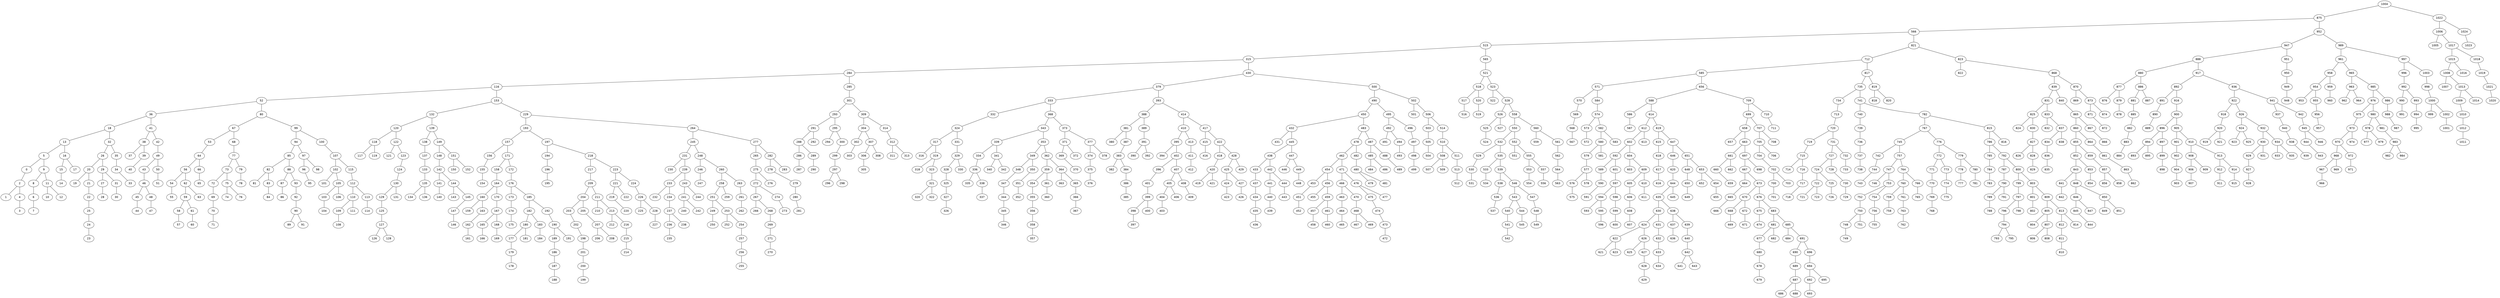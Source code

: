 graph BST {
    node [fontname="Helvetica"];
    1004 [label="1004"];
    1004 -- 875;
    875 [label="875"];
    875 -- 566;
    566 [label="566"];
    566 -- 515;
    515 [label="515"];
    515 -- 315;
    315 [label="315"];
    315 -- 284;
    284 [label="284"];
    284 -- 116;
    116 [label="116"];
    116 -- 52;
    52 [label="52"];
    52 -- 36;
    36 [label="36"];
    36 -- 18;
    18 [label="18"];
    18 -- 13;
    13 [label="13"];
    13 -- 5;
    5 [label="5"];
    5 -- 0;
    0 [label="0"];
    0 -- 2;
    2 [label="2"];
    2 -- 1;
    1 [label="1"];
    2 -- 4;
    4 [label="4"];
    4 -- 3;
    3 [label="3"];
    5 -- 9;
    9 [label="9"];
    9 -- 8;
    8 [label="8"];
    8 -- 6;
    6 [label="6"];
    6 -- 7;
    7 [label="7"];
    9 -- 11;
    11 [label="11"];
    11 -- 10;
    10 [label="10"];
    11 -- 12;
    12 [label="12"];
    13 -- 16;
    16 [label="16"];
    16 -- 15;
    15 [label="15"];
    15 -- 14;
    14 [label="14"];
    16 -- 17;
    17 [label="17"];
    18 -- 32;
    32 [label="32"];
    32 -- 26;
    26 [label="26"];
    26 -- 20;
    20 [label="20"];
    20 -- 19;
    19 [label="19"];
    20 -- 21;
    21 [label="21"];
    21 -- 22;
    22 [label="22"];
    22 -- 25;
    25 [label="25"];
    25 -- 24;
    24 [label="24"];
    24 -- 23;
    23 [label="23"];
    26 -- 29;
    29 [label="29"];
    29 -- 27;
    27 [label="27"];
    27 -- 28;
    28 [label="28"];
    29 -- 31;
    31 [label="31"];
    31 -- 30;
    30 [label="30"];
    32 -- 35;
    35 [label="35"];
    35 -- 34;
    34 [label="34"];
    34 -- 33;
    33 [label="33"];
    36 -- 41;
    41 [label="41"];
    41 -- 38;
    38 [label="38"];
    38 -- 37;
    37 [label="37"];
    38 -- 39;
    39 [label="39"];
    39 -- 40;
    40 [label="40"];
    41 -- 42;
    42 [label="42"];
    42 -- 49;
    49 [label="49"];
    49 -- 43;
    43 [label="43"];
    43 -- 46;
    46 [label="46"];
    46 -- 45;
    45 [label="45"];
    45 -- 44;
    44 [label="44"];
    46 -- 48;
    48 [label="48"];
    48 -- 47;
    47 [label="47"];
    49 -- 50;
    50 [label="50"];
    50 -- 51;
    51 [label="51"];
    52 -- 80;
    80 [label="80"];
    80 -- 67;
    67 [label="67"];
    67 -- 53;
    53 [label="53"];
    53 -- 64;
    64 [label="64"];
    64 -- 56;
    56 [label="56"];
    56 -- 54;
    54 [label="54"];
    54 -- 55;
    55 [label="55"];
    56 -- 62;
    62 [label="62"];
    62 -- 59;
    59 [label="59"];
    59 -- 58;
    58 [label="58"];
    58 -- 57;
    57 [label="57"];
    59 -- 61;
    61 [label="61"];
    61 -- 60;
    60 [label="60"];
    62 -- 63;
    63 [label="63"];
    64 -- 66;
    66 [label="66"];
    66 -- 65;
    65 [label="65"];
    67 -- 68;
    68 [label="68"];
    68 -- 77;
    77 [label="77"];
    77 -- 73;
    73 [label="73"];
    73 -- 72;
    72 [label="72"];
    72 -- 69;
    69 [label="69"];
    69 -- 70;
    70 [label="70"];
    70 -- 71;
    71 [label="71"];
    73 -- 75;
    75 [label="75"];
    75 -- 74;
    74 [label="74"];
    75 -- 76;
    76 [label="76"];
    77 -- 79;
    79 [label="79"];
    79 -- 78;
    78 [label="78"];
    80 -- 99;
    99 [label="99"];
    99 -- 94;
    94 [label="94"];
    94 -- 85;
    85 [label="85"];
    85 -- 82;
    82 [label="82"];
    82 -- 81;
    81 [label="81"];
    82 -- 83;
    83 [label="83"];
    83 -- 84;
    84 [label="84"];
    85 -- 88;
    88 [label="88"];
    88 -- 87;
    87 [label="87"];
    87 -- 86;
    86 [label="86"];
    88 -- 93;
    93 [label="93"];
    93 -- 92;
    92 [label="92"];
    92 -- 90;
    90 [label="90"];
    90 -- 89;
    89 [label="89"];
    90 -- 91;
    91 [label="91"];
    94 -- 97;
    97 [label="97"];
    97 -- 96;
    96 [label="96"];
    96 -- 95;
    95 [label="95"];
    97 -- 98;
    98 [label="98"];
    99 -- 100;
    100 [label="100"];
    100 -- 107;
    107 [label="107"];
    107 -- 102;
    102 [label="102"];
    102 -- 101;
    101 [label="101"];
    102 -- 105;
    105 [label="105"];
    105 -- 103;
    103 [label="103"];
    103 -- 104;
    104 [label="104"];
    105 -- 106;
    106 [label="106"];
    107 -- 115;
    115 [label="115"];
    115 -- 112;
    112 [label="112"];
    112 -- 110;
    110 [label="110"];
    110 -- 109;
    109 [label="109"];
    109 -- 108;
    108 [label="108"];
    110 -- 111;
    111 [label="111"];
    112 -- 113;
    113 [label="113"];
    113 -- 114;
    114 [label="114"];
    116 -- 153;
    153 [label="153"];
    153 -- 132;
    132 [label="132"];
    132 -- 120;
    120 [label="120"];
    120 -- 118;
    118 [label="118"];
    118 -- 117;
    117 [label="117"];
    118 -- 119;
    119 [label="119"];
    120 -- 122;
    122 [label="122"];
    122 -- 121;
    121 [label="121"];
    122 -- 123;
    123 [label="123"];
    123 -- 124;
    124 [label="124"];
    124 -- 130;
    130 [label="130"];
    130 -- 129;
    129 [label="129"];
    129 -- 125;
    125 [label="125"];
    125 -- 127;
    127 [label="127"];
    127 -- 126;
    126 [label="126"];
    127 -- 128;
    128 [label="128"];
    130 -- 131;
    131 [label="131"];
    132 -- 139;
    139 [label="139"];
    139 -- 138;
    138 [label="138"];
    138 -- 137;
    137 [label="137"];
    137 -- 133;
    133 [label="133"];
    133 -- 135;
    135 [label="135"];
    135 -- 134;
    134 [label="134"];
    135 -- 136;
    136 [label="136"];
    139 -- 149;
    149 [label="149"];
    149 -- 148;
    148 [label="148"];
    148 -- 142;
    142 [label="142"];
    142 -- 141;
    141 [label="141"];
    141 -- 140;
    140 [label="140"];
    142 -- 144;
    144 [label="144"];
    144 -- 143;
    143 [label="143"];
    144 -- 145;
    145 [label="145"];
    145 -- 147;
    147 [label="147"];
    147 -- 146;
    146 [label="146"];
    149 -- 151;
    151 [label="151"];
    151 -- 150;
    150 [label="150"];
    151 -- 152;
    152 [label="152"];
    153 -- 229;
    229 [label="229"];
    229 -- 193;
    193 [label="193"];
    193 -- 157;
    157 [label="157"];
    157 -- 156;
    156 [label="156"];
    156 -- 155;
    155 [label="155"];
    155 -- 154;
    154 [label="154"];
    157 -- 171;
    171 [label="171"];
    171 -- 158;
    158 [label="158"];
    158 -- 164;
    164 [label="164"];
    164 -- 160;
    160 [label="160"];
    160 -- 159;
    159 [label="159"];
    160 -- 163;
    163 [label="163"];
    163 -- 162;
    162 [label="162"];
    162 -- 161;
    161 [label="161"];
    164 -- 170;
    170 [label="170"];
    170 -- 167;
    167 [label="167"];
    167 -- 165;
    165 [label="165"];
    165 -- 166;
    166 [label="166"];
    167 -- 168;
    168 [label="168"];
    168 -- 169;
    169 [label="169"];
    171 -- 172;
    172 [label="172"];
    172 -- 176;
    176 [label="176"];
    176 -- 173;
    173 [label="173"];
    173 -- 174;
    174 [label="174"];
    174 -- 175;
    175 [label="175"];
    176 -- 185;
    185 [label="185"];
    185 -- 182;
    182 [label="182"];
    182 -- 180;
    180 [label="180"];
    180 -- 177;
    177 [label="177"];
    177 -- 179;
    179 [label="179"];
    179 -- 178;
    178 [label="178"];
    180 -- 181;
    181 [label="181"];
    182 -- 183;
    183 [label="183"];
    183 -- 184;
    184 [label="184"];
    185 -- 192;
    192 [label="192"];
    192 -- 190;
    190 [label="190"];
    190 -- 189;
    189 [label="189"];
    189 -- 186;
    186 [label="186"];
    186 -- 187;
    187 [label="187"];
    187 -- 188;
    188 [label="188"];
    190 -- 191;
    191 [label="191"];
    193 -- 197;
    197 [label="197"];
    197 -- 194;
    194 [label="194"];
    194 -- 196;
    196 [label="196"];
    196 -- 195;
    195 [label="195"];
    197 -- 218;
    218 [label="218"];
    218 -- 217;
    217 [label="217"];
    217 -- 209;
    209 [label="209"];
    209 -- 204;
    204 [label="204"];
    204 -- 203;
    203 [label="203"];
    203 -- 202;
    202 [label="202"];
    202 -- 198;
    198 [label="198"];
    198 -- 201;
    201 [label="201"];
    201 -- 200;
    200 [label="200"];
    200 -- 199;
    199 [label="199"];
    204 -- 205;
    205 [label="205"];
    205 -- 207;
    207 [label="207"];
    207 -- 206;
    206 [label="206"];
    207 -- 208;
    208 [label="208"];
    209 -- 211;
    211 [label="211"];
    211 -- 210;
    210 [label="210"];
    211 -- 213;
    213 [label="213"];
    213 -- 212;
    212 [label="212"];
    213 -- 216;
    216 [label="216"];
    216 -- 215;
    215 [label="215"];
    215 -- 214;
    214 [label="214"];
    218 -- 223;
    223 [label="223"];
    223 -- 221;
    221 [label="221"];
    221 -- 219;
    219 [label="219"];
    219 -- 220;
    220 [label="220"];
    221 -- 222;
    222 [label="222"];
    223 -- 224;
    224 [label="224"];
    224 -- 226;
    226 [label="226"];
    226 -- 225;
    225 [label="225"];
    226 -- 228;
    228 [label="228"];
    228 -- 227;
    227 [label="227"];
    229 -- 264;
    264 [label="264"];
    264 -- 245;
    245 [label="245"];
    245 -- 231;
    231 [label="231"];
    231 -- 230;
    230 [label="230"];
    231 -- 239;
    239 [label="239"];
    239 -- 233;
    233 [label="233"];
    233 -- 232;
    232 [label="232"];
    233 -- 234;
    234 [label="234"];
    234 -- 237;
    237 [label="237"];
    237 -- 236;
    236 [label="236"];
    236 -- 235;
    235 [label="235"];
    237 -- 238;
    238 [label="238"];
    239 -- 243;
    243 [label="243"];
    243 -- 241;
    241 [label="241"];
    241 -- 240;
    240 [label="240"];
    241 -- 242;
    242 [label="242"];
    243 -- 244;
    244 [label="244"];
    245 -- 248;
    248 [label="248"];
    248 -- 246;
    246 [label="246"];
    246 -- 247;
    247 [label="247"];
    248 -- 260;
    260 [label="260"];
    260 -- 258;
    258 [label="258"];
    258 -- 251;
    251 [label="251"];
    251 -- 249;
    249 [label="249"];
    249 -- 250;
    250 [label="250"];
    251 -- 253;
    253 [label="253"];
    253 -- 252;
    252 [label="252"];
    253 -- 254;
    254 [label="254"];
    254 -- 257;
    257 [label="257"];
    257 -- 256;
    256 [label="256"];
    256 -- 255;
    255 [label="255"];
    258 -- 259;
    259 [label="259"];
    260 -- 263;
    263 [label="263"];
    263 -- 261;
    261 [label="261"];
    261 -- 262;
    262 [label="262"];
    264 -- 277;
    277 [label="277"];
    277 -- 265;
    265 [label="265"];
    265 -- 275;
    275 [label="275"];
    275 -- 272;
    272 [label="272"];
    272 -- 267;
    267 [label="267"];
    267 -- 266;
    266 [label="266"];
    267 -- 268;
    268 [label="268"];
    268 -- 269;
    269 [label="269"];
    269 -- 271;
    271 [label="271"];
    271 -- 270;
    270 [label="270"];
    272 -- 274;
    274 [label="274"];
    274 -- 273;
    273 [label="273"];
    275 -- 276;
    276 [label="276"];
    277 -- 282;
    282 [label="282"];
    282 -- 278;
    278 [label="278"];
    278 -- 279;
    279 [label="279"];
    279 -- 280;
    280 [label="280"];
    280 -- 281;
    281 [label="281"];
    282 -- 283;
    283 [label="283"];
    284 -- 285;
    285 [label="285"];
    285 -- 301;
    301 [label="301"];
    301 -- 293;
    293 [label="293"];
    293 -- 291;
    291 [label="291"];
    291 -- 288;
    288 [label="288"];
    288 -- 286;
    286 [label="286"];
    286 -- 287;
    287 [label="287"];
    288 -- 289;
    289 [label="289"];
    289 -- 290;
    290 [label="290"];
    291 -- 292;
    292 [label="292"];
    293 -- 295;
    295 [label="295"];
    295 -- 294;
    294 [label="294"];
    295 -- 300;
    300 [label="300"];
    300 -- 299;
    299 [label="299"];
    299 -- 297;
    297 [label="297"];
    297 -- 296;
    296 [label="296"];
    297 -- 298;
    298 [label="298"];
    301 -- 309;
    309 [label="309"];
    309 -- 304;
    304 [label="304"];
    304 -- 302;
    302 [label="302"];
    302 -- 303;
    303 [label="303"];
    304 -- 307;
    307 [label="307"];
    307 -- 306;
    306 [label="306"];
    306 -- 305;
    305 [label="305"];
    307 -- 308;
    308 [label="308"];
    309 -- 314;
    314 [label="314"];
    314 -- 312;
    312 [label="312"];
    312 -- 311;
    311 [label="311"];
    312 -- 313;
    313 [label="313"];
    315 -- 430;
    430 [label="430"];
    430 -- 379;
    379 [label="379"];
    379 -- 333;
    333 [label="333"];
    333 -- 332;
    332 [label="332"];
    332 -- 324;
    324 [label="324"];
    324 -- 317;
    317 [label="317"];
    317 -- 316;
    316 [label="316"];
    317 -- 319;
    319 [label="319"];
    319 -- 318;
    318 [label="318"];
    319 -- 323;
    323 [label="323"];
    323 -- 321;
    321 [label="321"];
    321 -- 320;
    320 [label="320"];
    321 -- 322;
    322 [label="322"];
    324 -- 331;
    331 [label="331"];
    331 -- 329;
    329 [label="329"];
    329 -- 328;
    328 [label="328"];
    328 -- 325;
    325 [label="325"];
    325 -- 327;
    327 [label="327"];
    327 -- 326;
    326 [label="326"];
    329 -- 330;
    330 [label="330"];
    333 -- 368;
    368 [label="368"];
    368 -- 343;
    343 [label="343"];
    343 -- 339;
    339 [label="339"];
    339 -- 334;
    334 [label="334"];
    334 -- 336;
    336 [label="336"];
    336 -- 335;
    335 [label="335"];
    336 -- 338;
    338 [label="338"];
    338 -- 337;
    337 [label="337"];
    339 -- 341;
    341 [label="341"];
    341 -- 340;
    340 [label="340"];
    341 -- 342;
    342 [label="342"];
    343 -- 353;
    353 [label="353"];
    353 -- 349;
    349 [label="349"];
    349 -- 348;
    348 [label="348"];
    348 -- 347;
    347 [label="347"];
    347 -- 344;
    344 [label="344"];
    344 -- 345;
    345 [label="345"];
    345 -- 346;
    346 [label="346"];
    349 -- 350;
    350 [label="350"];
    350 -- 351;
    351 [label="351"];
    351 -- 352;
    352 [label="352"];
    353 -- 362;
    362 [label="362"];
    362 -- 359;
    359 [label="359"];
    359 -- 354;
    354 [label="354"];
    354 -- 355;
    355 [label="355"];
    355 -- 356;
    356 [label="356"];
    356 -- 358;
    358 [label="358"];
    358 -- 357;
    357 [label="357"];
    359 -- 361;
    361 [label="361"];
    361 -- 360;
    360 [label="360"];
    362 -- 364;
    364 [label="364"];
    364 -- 363;
    363 [label="363"];
    364 -- 365;
    365 [label="365"];
    365 -- 366;
    366 [label="366"];
    366 -- 367;
    367 [label="367"];
    368 -- 373;
    373 [label="373"];
    373 -- 371;
    371 [label="371"];
    371 -- 369;
    369 [label="369"];
    369 -- 370;
    370 [label="370"];
    371 -- 372;
    372 [label="372"];
    373 -- 377;
    377 [label="377"];
    377 -- 374;
    374 [label="374"];
    374 -- 375;
    375 [label="375"];
    375 -- 376;
    376 [label="376"];
    377 -- 378;
    378 [label="378"];
    379 -- 393;
    393 [label="393"];
    393 -- 388;
    388 [label="388"];
    388 -- 381;
    381 [label="381"];
    381 -- 380;
    380 [label="380"];
    381 -- 387;
    387 [label="387"];
    387 -- 383;
    383 [label="383"];
    383 -- 382;
    382 [label="382"];
    383 -- 384;
    384 [label="384"];
    384 -- 386;
    386 [label="386"];
    386 -- 385;
    385 [label="385"];
    388 -- 389;
    389 [label="389"];
    389 -- 391;
    391 [label="391"];
    391 -- 390;
    390 [label="390"];
    391 -- 392;
    392 [label="392"];
    393 -- 414;
    414 [label="414"];
    414 -- 410;
    410 [label="410"];
    410 -- 395;
    395 [label="395"];
    395 -- 394;
    394 [label="394"];
    395 -- 402;
    402 [label="402"];
    402 -- 396;
    396 [label="396"];
    396 -- 401;
    401 [label="401"];
    401 -- 399;
    399 [label="399"];
    399 -- 398;
    398 [label="398"];
    398 -- 397;
    397 [label="397"];
    399 -- 400;
    400 [label="400"];
    402 -- 407;
    407 [label="407"];
    407 -- 405;
    405 [label="405"];
    405 -- 404;
    404 [label="404"];
    404 -- 403;
    403 [label="403"];
    405 -- 406;
    406 [label="406"];
    407 -- 408;
    408 [label="408"];
    408 -- 409;
    409 [label="409"];
    410 -- 413;
    413 [label="413"];
    413 -- 411;
    411 [label="411"];
    411 -- 412;
    412 [label="412"];
    414 -- 417;
    417 [label="417"];
    417 -- 415;
    415 [label="415"];
    415 -- 416;
    416 [label="416"];
    417 -- 422;
    422 [label="422"];
    422 -- 418;
    418 [label="418"];
    418 -- 420;
    420 [label="420"];
    420 -- 419;
    419 [label="419"];
    420 -- 421;
    421 [label="421"];
    422 -- 428;
    428 [label="428"];
    428 -- 425;
    425 [label="425"];
    425 -- 424;
    424 [label="424"];
    424 -- 423;
    423 [label="423"];
    425 -- 427;
    427 [label="427"];
    427 -- 426;
    426 [label="426"];
    428 -- 429;
    429 [label="429"];
    430 -- 500;
    500 [label="500"];
    500 -- 490;
    490 [label="490"];
    490 -- 450;
    450 [label="450"];
    450 -- 432;
    432 [label="432"];
    432 -- 431;
    431 [label="431"];
    432 -- 445;
    445 [label="445"];
    445 -- 438;
    438 [label="438"];
    438 -- 433;
    433 [label="433"];
    433 -- 437;
    437 [label="437"];
    437 -- 434;
    434 [label="434"];
    434 -- 435;
    435 [label="435"];
    435 -- 436;
    436 [label="436"];
    438 -- 442;
    442 [label="442"];
    442 -- 441;
    441 [label="441"];
    441 -- 440;
    440 [label="440"];
    440 -- 439;
    439 [label="439"];
    442 -- 444;
    444 [label="444"];
    444 -- 443;
    443 [label="443"];
    445 -- 447;
    447 [label="447"];
    447 -- 446;
    446 [label="446"];
    447 -- 449;
    449 [label="449"];
    449 -- 448;
    448 [label="448"];
    450 -- 483;
    483 [label="483"];
    483 -- 478;
    478 [label="478"];
    478 -- 462;
    462 [label="462"];
    462 -- 454;
    454 [label="454"];
    454 -- 453;
    453 [label="453"];
    453 -- 451;
    451 [label="451"];
    451 -- 452;
    452 [label="452"];
    454 -- 456;
    456 [label="456"];
    456 -- 455;
    455 [label="455"];
    456 -- 459;
    459 [label="459"];
    459 -- 457;
    457 [label="457"];
    457 -- 458;
    458 [label="458"];
    459 -- 461;
    461 [label="461"];
    461 -- 460;
    460 [label="460"];
    462 -- 471;
    471 [label="471"];
    471 -- 466;
    466 [label="466"];
    466 -- 463;
    463 [label="463"];
    463 -- 464;
    464 [label="464"];
    464 -- 465;
    465 [label="465"];
    466 -- 470;
    470 [label="470"];
    470 -- 468;
    468 [label="468"];
    468 -- 467;
    467 [label="467"];
    468 -- 469;
    469 [label="469"];
    471 -- 476;
    476 [label="476"];
    476 -- 475;
    475 [label="475"];
    475 -- 474;
    474 [label="474"];
    474 -- 473;
    473 [label="473"];
    473 -- 472;
    472 [label="472"];
    476 -- 477;
    477 [label="477"];
    478 -- 482;
    482 [label="482"];
    482 -- 480;
    480 [label="480"];
    480 -- 479;
    479 [label="479"];
    480 -- 481;
    481 [label="481"];
    483 -- 487;
    487 [label="487"];
    487 -- 485;
    485 [label="485"];
    485 -- 484;
    484 [label="484"];
    485 -- 486;
    486 [label="486"];
    487 -- 488;
    488 [label="488"];
    488 -- 489;
    489 [label="489"];
    490 -- 495;
    495 [label="495"];
    495 -- 492;
    492 [label="492"];
    492 -- 491;
    491 [label="491"];
    492 -- 494;
    494 [label="494"];
    494 -- 493;
    493 [label="493"];
    495 -- 496;
    496 [label="496"];
    496 -- 497;
    497 [label="497"];
    497 -- 498;
    498 [label="498"];
    498 -- 499;
    499 [label="499"];
    500 -- 502;
    502 [label="502"];
    502 -- 501;
    501 [label="501"];
    502 -- 506;
    506 [label="506"];
    506 -- 503;
    503 [label="503"];
    503 -- 505;
    505 [label="505"];
    505 -- 504;
    504 [label="504"];
    506 -- 514;
    514 [label="514"];
    514 -- 510;
    510 [label="510"];
    510 -- 508;
    508 [label="508"];
    508 -- 507;
    507 [label="507"];
    508 -- 509;
    509 [label="509"];
    510 -- 511;
    511 [label="511"];
    511 -- 513;
    513 [label="513"];
    513 -- 512;
    512 [label="512"];
    515 -- 565;
    565 [label="565"];
    565 -- 521;
    521 [label="521"];
    521 -- 518;
    518 [label="518"];
    518 -- 517;
    517 [label="517"];
    517 -- 516;
    516 [label="516"];
    518 -- 520;
    520 [label="520"];
    520 -- 519;
    519 [label="519"];
    521 -- 523;
    523 [label="523"];
    523 -- 522;
    522 [label="522"];
    523 -- 528;
    528 [label="528"];
    528 -- 526;
    526 [label="526"];
    526 -- 525;
    525 [label="525"];
    525 -- 524;
    524 [label="524"];
    526 -- 527;
    527 [label="527"];
    528 -- 558;
    558 [label="558"];
    558 -- 550;
    550 [label="550"];
    550 -- 532;
    532 [label="532"];
    532 -- 529;
    529 [label="529"];
    529 -- 530;
    530 [label="530"];
    530 -- 531;
    531 [label="531"];
    532 -- 535;
    535 [label="535"];
    535 -- 533;
    533 [label="533"];
    533 -- 534;
    534 [label="534"];
    535 -- 539;
    539 [label="539"];
    539 -- 538;
    538 [label="538"];
    538 -- 536;
    536 [label="536"];
    536 -- 537;
    537 [label="537"];
    539 -- 546;
    546 [label="546"];
    546 -- 543;
    543 [label="543"];
    543 -- 540;
    540 [label="540"];
    540 -- 541;
    541 [label="541"];
    541 -- 542;
    542 [label="542"];
    543 -- 544;
    544 [label="544"];
    544 -- 545;
    545 [label="545"];
    546 -- 547;
    547 [label="547"];
    547 -- 548;
    548 [label="548"];
    548 -- 549;
    549 [label="549"];
    550 -- 552;
    552 [label="552"];
    552 -- 551;
    551 [label="551"];
    552 -- 555;
    555 [label="555"];
    555 -- 553;
    553 [label="553"];
    553 -- 554;
    554 [label="554"];
    555 -- 557;
    557 [label="557"];
    557 -- 556;
    556 [label="556"];
    558 -- 560;
    560 [label="560"];
    560 -- 559;
    559 [label="559"];
    560 -- 561;
    561 [label="561"];
    561 -- 562;
    562 [label="562"];
    562 -- 564;
    564 [label="564"];
    564 -- 563;
    563 [label="563"];
    566 -- 821;
    821 [label="821"];
    821 -- 712;
    712 [label="712"];
    712 -- 585;
    585 [label="585"];
    585 -- 571;
    571 [label="571"];
    571 -- 570;
    570 [label="570"];
    570 -- 569;
    569 [label="569"];
    569 -- 568;
    568 [label="568"];
    568 -- 567;
    567 [label="567"];
    571 -- 584;
    584 [label="584"];
    584 -- 574;
    574 [label="574"];
    574 -- 573;
    573 [label="573"];
    573 -- 572;
    572 [label="572"];
    574 -- 582;
    582 [label="582"];
    582 -- 580;
    580 [label="580"];
    580 -- 579;
    579 [label="579"];
    579 -- 577;
    577 [label="577"];
    577 -- 576;
    576 [label="576"];
    576 -- 575;
    575 [label="575"];
    577 -- 578;
    578 [label="578"];
    580 -- 581;
    581 [label="581"];
    582 -- 583;
    583 [label="583"];
    585 -- 656;
    656 [label="656"];
    656 -- 588;
    588 [label="588"];
    588 -- 586;
    586 [label="586"];
    586 -- 587;
    587 [label="587"];
    588 -- 614;
    614 [label="614"];
    614 -- 612;
    612 [label="612"];
    612 -- 602;
    602 [label="602"];
    602 -- 592;
    592 [label="592"];
    592 -- 589;
    589 [label="589"];
    589 -- 590;
    590 [label="590"];
    590 -- 591;
    591 [label="591"];
    592 -- 601;
    601 [label="601"];
    601 -- 597;
    597 [label="597"];
    597 -- 594;
    594 [label="594"];
    594 -- 593;
    593 [label="593"];
    594 -- 595;
    595 [label="595"];
    595 -- 596;
    596 [label="596"];
    597 -- 598;
    598 [label="598"];
    598 -- 599;
    599 [label="599"];
    599 -- 600;
    600 [label="600"];
    602 -- 604;
    604 [label="604"];
    604 -- 603;
    603 [label="603"];
    604 -- 609;
    609 [label="609"];
    609 -- 605;
    605 [label="605"];
    605 -- 606;
    606 [label="606"];
    606 -- 608;
    608 [label="608"];
    608 -- 607;
    607 [label="607"];
    609 -- 610;
    610 [label="610"];
    610 -- 611;
    611 [label="611"];
    612 -- 613;
    613 [label="613"];
    614 -- 619;
    619 [label="619"];
    619 -- 615;
    615 [label="615"];
    615 -- 618;
    618 [label="618"];
    618 -- 617;
    617 [label="617"];
    617 -- 616;
    616 [label="616"];
    619 -- 647;
    647 [label="647"];
    647 -- 646;
    646 [label="646"];
    646 -- 620;
    620 [label="620"];
    620 -- 644;
    644 [label="644"];
    644 -- 635;
    635 [label="635"];
    635 -- 630;
    630 [label="630"];
    630 -- 624;
    624 [label="624"];
    624 -- 622;
    622 [label="622"];
    622 -- 621;
    621 [label="621"];
    622 -- 623;
    623 [label="623"];
    624 -- 626;
    626 [label="626"];
    626 -- 625;
    625 [label="625"];
    626 -- 627;
    627 [label="627"];
    627 -- 628;
    628 [label="628"];
    628 -- 629;
    629 [label="629"];
    630 -- 631;
    631 [label="631"];
    631 -- 632;
    632 [label="632"];
    632 -- 633;
    633 [label="633"];
    633 -- 634;
    634 [label="634"];
    635 -- 638;
    638 [label="638"];
    638 -- 637;
    637 [label="637"];
    637 -- 636;
    636 [label="636"];
    638 -- 639;
    639 [label="639"];
    639 -- 640;
    640 [label="640"];
    640 -- 642;
    642 [label="642"];
    642 -- 641;
    641 [label="641"];
    642 -- 643;
    643 [label="643"];
    644 -- 645;
    645 [label="645"];
    647 -- 651;
    651 [label="651"];
    651 -- 648;
    648 [label="648"];
    648 -- 650;
    650 [label="650"];
    650 -- 649;
    649 [label="649"];
    651 -- 653;
    653 [label="653"];
    653 -- 652;
    652 [label="652"];
    653 -- 654;
    654 [label="654"];
    654 -- 655;
    655 [label="655"];
    656 -- 709;
    709 [label="709"];
    709 -- 699;
    699 [label="699"];
    699 -- 658;
    658 [label="658"];
    658 -- 657;
    657 [label="657"];
    658 -- 663;
    663 [label="663"];
    663 -- 661;
    661 [label="661"];
    661 -- 660;
    660 [label="660"];
    660 -- 659;
    659 [label="659"];
    661 -- 662;
    662 [label="662"];
    663 -- 697;
    697 [label="697"];
    697 -- 667;
    667 [label="667"];
    667 -- 664;
    664 [label="664"];
    664 -- 665;
    665 [label="665"];
    665 -- 666;
    666 [label="666"];
    667 -- 673;
    673 [label="673"];
    673 -- 670;
    670 [label="670"];
    670 -- 668;
    668 [label="668"];
    668 -- 669;
    669 [label="669"];
    670 -- 672;
    672 [label="672"];
    672 -- 671;
    671 [label="671"];
    673 -- 676;
    676 [label="676"];
    676 -- 675;
    675 [label="675"];
    675 -- 674;
    674 [label="674"];
    676 -- 683;
    683 [label="683"];
    683 -- 681;
    681 [label="681"];
    681 -- 677;
    677 [label="677"];
    677 -- 680;
    680 [label="680"];
    680 -- 678;
    678 [label="678"];
    678 -- 679;
    679 [label="679"];
    681 -- 682;
    682 [label="682"];
    683 -- 685;
    685 [label="685"];
    685 -- 684;
    684 [label="684"];
    685 -- 691;
    691 [label="691"];
    691 -- 690;
    690 [label="690"];
    690 -- 689;
    689 [label="689"];
    689 -- 687;
    687 [label="687"];
    687 -- 686;
    686 [label="686"];
    687 -- 688;
    688 [label="688"];
    691 -- 696;
    696 [label="696"];
    696 -- 694;
    694 [label="694"];
    694 -- 692;
    692 [label="692"];
    692 -- 693;
    693 [label="693"];
    694 -- 695;
    695 [label="695"];
    697 -- 698;
    698 [label="698"];
    699 -- 707;
    707 [label="707"];
    707 -- 705;
    705 [label="705"];
    705 -- 704;
    704 [label="704"];
    704 -- 702;
    702 [label="702"];
    702 -- 700;
    700 [label="700"];
    700 -- 701;
    701 [label="701"];
    702 -- 703;
    703 [label="703"];
    705 -- 706;
    706 [label="706"];
    707 -- 708;
    708 [label="708"];
    709 -- 710;
    710 [label="710"];
    710 -- 711;
    711 [label="711"];
    712 -- 817;
    817 [label="817"];
    817 -- 735;
    735 [label="735"];
    735 -- 734;
    734 [label="734"];
    734 -- 713;
    713 [label="713"];
    713 -- 720;
    720 [label="720"];
    720 -- 719;
    719 [label="719"];
    719 -- 715;
    715 [label="715"];
    715 -- 714;
    714 [label="714"];
    715 -- 716;
    716 [label="716"];
    716 -- 717;
    717 [label="717"];
    717 -- 718;
    718 [label="718"];
    720 -- 731;
    731 [label="731"];
    731 -- 727;
    727 [label="727"];
    727 -- 724;
    724 [label="724"];
    724 -- 722;
    722 [label="722"];
    722 -- 721;
    721 [label="721"];
    722 -- 723;
    723 [label="723"];
    724 -- 725;
    725 [label="725"];
    725 -- 726;
    726 [label="726"];
    727 -- 728;
    728 [label="728"];
    728 -- 730;
    730 [label="730"];
    730 -- 729;
    729 [label="729"];
    731 -- 732;
    732 [label="732"];
    732 -- 733;
    733 [label="733"];
    735 -- 741;
    741 [label="741"];
    741 -- 740;
    740 [label="740"];
    740 -- 739;
    739 [label="739"];
    739 -- 736;
    736 [label="736"];
    736 -- 737;
    737 [label="737"];
    737 -- 738;
    738 [label="738"];
    741 -- 782;
    782 [label="782"];
    782 -- 767;
    767 [label="767"];
    767 -- 745;
    745 [label="745"];
    745 -- 742;
    742 [label="742"];
    742 -- 744;
    744 [label="744"];
    744 -- 743;
    743 [label="743"];
    745 -- 757;
    757 [label="757"];
    757 -- 747;
    747 [label="747"];
    747 -- 746;
    746 [label="746"];
    747 -- 753;
    753 [label="753"];
    753 -- 752;
    752 [label="752"];
    752 -- 750;
    750 [label="750"];
    750 -- 748;
    748 [label="748"];
    748 -- 749;
    749 [label="749"];
    750 -- 751;
    751 [label="751"];
    753 -- 754;
    754 [label="754"];
    754 -- 756;
    756 [label="756"];
    756 -- 755;
    755 [label="755"];
    757 -- 764;
    764 [label="764"];
    764 -- 760;
    760 [label="760"];
    760 -- 759;
    759 [label="759"];
    759 -- 758;
    758 [label="758"];
    760 -- 761;
    761 [label="761"];
    761 -- 763;
    763 [label="763"];
    763 -- 762;
    762 [label="762"];
    764 -- 766;
    766 [label="766"];
    766 -- 765;
    765 [label="765"];
    767 -- 776;
    776 [label="776"];
    776 -- 772;
    772 [label="772"];
    772 -- 771;
    771 [label="771"];
    771 -- 770;
    770 [label="770"];
    770 -- 769;
    769 [label="769"];
    769 -- 768;
    768 [label="768"];
    772 -- 773;
    773 [label="773"];
    773 -- 774;
    774 [label="774"];
    774 -- 775;
    775 [label="775"];
    776 -- 779;
    779 [label="779"];
    779 -- 778;
    778 [label="778"];
    778 -- 777;
    777 [label="777"];
    779 -- 780;
    780 [label="780"];
    780 -- 781;
    781 [label="781"];
    782 -- 815;
    815 [label="815"];
    815 -- 786;
    786 [label="786"];
    786 -- 785;
    785 [label="785"];
    785 -- 784;
    784 [label="784"];
    784 -- 783;
    783 [label="783"];
    786 -- 792;
    792 [label="792"];
    792 -- 787;
    787 [label="787"];
    787 -- 790;
    790 [label="790"];
    790 -- 789;
    789 [label="789"];
    789 -- 788;
    788 [label="788"];
    790 -- 791;
    791 [label="791"];
    792 -- 800;
    800 [label="800"];
    800 -- 799;
    799 [label="799"];
    799 -- 797;
    797 [label="797"];
    797 -- 796;
    796 [label="796"];
    796 -- 794;
    794 [label="794"];
    794 -- 793;
    793 [label="793"];
    794 -- 795;
    795 [label="795"];
    797 -- 798;
    798 [label="798"];
    800 -- 803;
    803 [label="803"];
    803 -- 801;
    801 [label="801"];
    801 -- 802;
    802 [label="802"];
    803 -- 809;
    809 [label="809"];
    809 -- 805;
    805 [label="805"];
    805 -- 804;
    804 [label="804"];
    805 -- 807;
    807 [label="807"];
    807 -- 806;
    806 [label="806"];
    807 -- 808;
    808 [label="808"];
    809 -- 813;
    813 [label="813"];
    813 -- 812;
    812 [label="812"];
    812 -- 811;
    811 [label="811"];
    811 -- 810;
    810 [label="810"];
    813 -- 814;
    814 [label="814"];
    815 -- 816;
    816 [label="816"];
    817 -- 819;
    819 [label="819"];
    819 -- 818;
    818 [label="818"];
    819 -- 820;
    820 [label="820"];
    821 -- 823;
    823 [label="823"];
    823 -- 822;
    822 [label="822"];
    823 -- 868;
    868 [label="868"];
    868 -- 839;
    839 [label="839"];
    839 -- 831;
    831 [label="831"];
    831 -- 825;
    825 [label="825"];
    825 -- 824;
    824 [label="824"];
    825 -- 830;
    830 [label="830"];
    830 -- 827;
    827 [label="827"];
    827 -- 826;
    826 [label="826"];
    827 -- 828;
    828 [label="828"];
    828 -- 829;
    829 [label="829"];
    831 -- 833;
    833 [label="833"];
    833 -- 832;
    832 [label="832"];
    833 -- 837;
    837 [label="837"];
    837 -- 834;
    834 [label="834"];
    834 -- 836;
    836 [label="836"];
    836 -- 835;
    835 [label="835"];
    837 -- 838;
    838 [label="838"];
    839 -- 840;
    840 [label="840"];
    840 -- 865;
    865 [label="865"];
    865 -- 860;
    860 [label="860"];
    860 -- 855;
    855 [label="855"];
    855 -- 852;
    852 [label="852"];
    852 -- 843;
    843 [label="843"];
    843 -- 841;
    841 [label="841"];
    841 -- 842;
    842 [label="842"];
    843 -- 848;
    848 [label="848"];
    848 -- 846;
    846 [label="846"];
    846 -- 845;
    845 [label="845"];
    845 -- 844;
    844 [label="844"];
    846 -- 847;
    847 [label="847"];
    848 -- 850;
    850 [label="850"];
    850 -- 849;
    849 [label="849"];
    850 -- 851;
    851 [label="851"];
    852 -- 853;
    853 [label="853"];
    853 -- 854;
    854 [label="854"];
    855 -- 859;
    859 [label="859"];
    859 -- 857;
    857 [label="857"];
    857 -- 856;
    856 [label="856"];
    857 -- 858;
    858 [label="858"];
    860 -- 864;
    864 [label="864"];
    864 -- 861;
    861 [label="861"];
    861 -- 863;
    863 [label="863"];
    863 -- 862;
    862 [label="862"];
    865 -- 867;
    867 [label="867"];
    867 -- 866;
    866 [label="866"];
    868 -- 870;
    870 [label="870"];
    870 -- 869;
    869 [label="869"];
    870 -- 873;
    873 [label="873"];
    873 -- 871;
    871 [label="871"];
    871 -- 872;
    872 [label="872"];
    873 -- 874;
    874 [label="874"];
    875 -- 952;
    952 [label="952"];
    952 -- 947;
    947 [label="947"];
    947 -- 888;
    888 [label="888"];
    888 -- 880;
    880 [label="880"];
    880 -- 877;
    877 [label="877"];
    877 -- 876;
    876 [label="876"];
    877 -- 879;
    879 [label="879"];
    879 -- 878;
    878 [label="878"];
    880 -- 886;
    886 [label="886"];
    886 -- 881;
    881 [label="881"];
    881 -- 885;
    885 [label="885"];
    885 -- 882;
    882 [label="882"];
    882 -- 883;
    883 [label="883"];
    883 -- 884;
    884 [label="884"];
    886 -- 887;
    887 [label="887"];
    888 -- 917;
    917 [label="917"];
    917 -- 892;
    892 [label="892"];
    892 -- 891;
    891 [label="891"];
    891 -- 890;
    890 [label="890"];
    890 -- 889;
    889 [label="889"];
    892 -- 916;
    916 [label="916"];
    916 -- 900;
    900 [label="900"];
    900 -- 896;
    896 [label="896"];
    896 -- 894;
    894 [label="894"];
    894 -- 893;
    893 [label="893"];
    894 -- 895;
    895 [label="895"];
    896 -- 897;
    897 [label="897"];
    897 -- 899;
    899 [label="899"];
    899 -- 898;
    898 [label="898"];
    900 -- 905;
    905 [label="905"];
    905 -- 901;
    901 [label="901"];
    901 -- 902;
    902 [label="902"];
    902 -- 904;
    904 [label="904"];
    904 -- 903;
    903 [label="903"];
    905 -- 910;
    910 [label="910"];
    910 -- 908;
    908 [label="908"];
    908 -- 906;
    906 [label="906"];
    906 -- 907;
    907 [label="907"];
    908 -- 909;
    909 [label="909"];
    910 -- 913;
    913 [label="913"];
    913 -- 912;
    912 [label="912"];
    912 -- 911;
    911 [label="911"];
    913 -- 914;
    914 [label="914"];
    914 -- 915;
    915 [label="915"];
    917 -- 936;
    936 [label="936"];
    936 -- 922;
    922 [label="922"];
    922 -- 918;
    918 [label="918"];
    918 -- 920;
    920 [label="920"];
    920 -- 919;
    919 [label="919"];
    920 -- 921;
    921 [label="921"];
    922 -- 926;
    926 [label="926"];
    926 -- 924;
    924 [label="924"];
    924 -- 923;
    923 [label="923"];
    924 -- 925;
    925 [label="925"];
    926 -- 932;
    932 [label="932"];
    932 -- 930;
    930 [label="930"];
    930 -- 929;
    929 [label="929"];
    929 -- 927;
    927 [label="927"];
    927 -- 928;
    928 [label="928"];
    930 -- 931;
    931 [label="931"];
    932 -- 934;
    934 [label="934"];
    934 -- 933;
    933 [label="933"];
    934 -- 935;
    935 [label="935"];
    936 -- 941;
    941 [label="941"];
    941 -- 937;
    937 [label="937"];
    937 -- 940;
    940 [label="940"];
    940 -- 938;
    938 [label="938"];
    938 -- 939;
    939 [label="939"];
    941 -- 942;
    942 [label="942"];
    942 -- 945;
    945 [label="945"];
    945 -- 944;
    944 [label="944"];
    944 -- 943;
    943 [label="943"];
    945 -- 946;
    946 [label="946"];
    947 -- 951;
    951 [label="951"];
    951 -- 950;
    950 [label="950"];
    950 -- 949;
    949 [label="949"];
    949 -- 948;
    948 [label="948"];
    952 -- 989;
    989 [label="989"];
    989 -- 961;
    961 [label="961"];
    961 -- 958;
    958 [label="958"];
    958 -- 954;
    954 [label="954"];
    954 -- 953;
    953 [label="953"];
    954 -- 955;
    955 [label="955"];
    955 -- 956;
    956 [label="956"];
    956 -- 957;
    957 [label="957"];
    958 -- 959;
    959 [label="959"];
    959 -- 960;
    960 [label="960"];
    961 -- 965;
    965 [label="965"];
    965 -- 963;
    963 [label="963"];
    963 -- 962;
    962 [label="962"];
    963 -- 964;
    964 [label="964"];
    965 -- 985;
    985 [label="985"];
    985 -- 976;
    976 [label="976"];
    976 -- 975;
    975 [label="975"];
    975 -- 973;
    973 [label="973"];
    973 -- 970;
    970 [label="970"];
    970 -- 968;
    968 [label="968"];
    968 -- 967;
    967 [label="967"];
    967 -- 966;
    966 [label="966"];
    968 -- 969;
    969 [label="969"];
    970 -- 972;
    972 [label="972"];
    972 -- 971;
    971 [label="971"];
    973 -- 974;
    974 [label="974"];
    976 -- 980;
    980 [label="980"];
    980 -- 978;
    978 [label="978"];
    978 -- 977;
    977 [label="977"];
    978 -- 979;
    979 [label="979"];
    980 -- 981;
    981 [label="981"];
    981 -- 983;
    983 [label="983"];
    983 -- 982;
    982 [label="982"];
    983 -- 984;
    984 [label="984"];
    985 -- 986;
    986 [label="986"];
    986 -- 988;
    988 [label="988"];
    988 -- 987;
    987 [label="987"];
    989 -- 997;
    997 [label="997"];
    997 -- 996;
    996 [label="996"];
    996 -- 992;
    992 [label="992"];
    992 -- 990;
    990 [label="990"];
    990 -- 991;
    991 [label="991"];
    992 -- 993;
    993 [label="993"];
    993 -- 994;
    994 [label="994"];
    994 -- 995;
    995 [label="995"];
    997 -- 1003;
    1003 [label="1003"];
    1003 -- 998;
    998 [label="998"];
    998 -- 1000;
    1000 [label="1000"];
    1000 -- 999;
    999 [label="999"];
    1000 -- 1002;
    1002 [label="1002"];
    1002 -- 1001;
    1001 [label="1001"];
    1004 -- 1022;
    1022 [label="1022"];
    1022 -- 1006;
    1006 [label="1006"];
    1006 -- 1005;
    1005 [label="1005"];
    1006 -- 1017;
    1017 [label="1017"];
    1017 -- 1015;
    1015 [label="1015"];
    1015 -- 1008;
    1008 [label="1008"];
    1008 -- 1007;
    1007 [label="1007"];
    1008 -- 1013;
    1013 [label="1013"];
    1013 -- 1009;
    1009 [label="1009"];
    1009 -- 1010;
    1010 [label="1010"];
    1010 -- 1012;
    1012 [label="1012"];
    1012 -- 1011;
    1011 [label="1011"];
    1013 -- 1014;
    1014 [label="1014"];
    1015 -- 1016;
    1016 [label="1016"];
    1017 -- 1018;
    1018 [label="1018"];
    1018 -- 1019;
    1019 [label="1019"];
    1019 -- 1021;
    1021 [label="1021"];
    1021 -- 1020;
    1020 [label="1020"];
    1022 -- 1024;
    1024 [label="1024"];
    1024 -- 1023;
    1023 [label="1023"];
}
